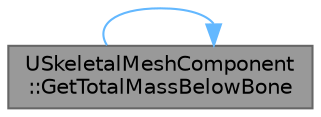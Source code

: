 digraph "USkeletalMeshComponent::GetTotalMassBelowBone"
{
 // INTERACTIVE_SVG=YES
 // LATEX_PDF_SIZE
  bgcolor="transparent";
  edge [fontname=Helvetica,fontsize=10,labelfontname=Helvetica,labelfontsize=10];
  node [fontname=Helvetica,fontsize=10,shape=box,height=0.2,width=0.4];
  rankdir="LR";
  Node1 [id="Node000001",label="USkeletalMeshComponent\l::GetTotalMassBelowBone",height=0.2,width=0.4,color="gray40", fillcolor="grey60", style="filled", fontcolor="black",tooltip="Utility which returns total mass of all bones below the supplied one in the hierarchy (including this..."];
  Node1 -> Node1 [id="edge1_Node000001_Node000001",color="steelblue1",style="solid",tooltip=" "];
}

